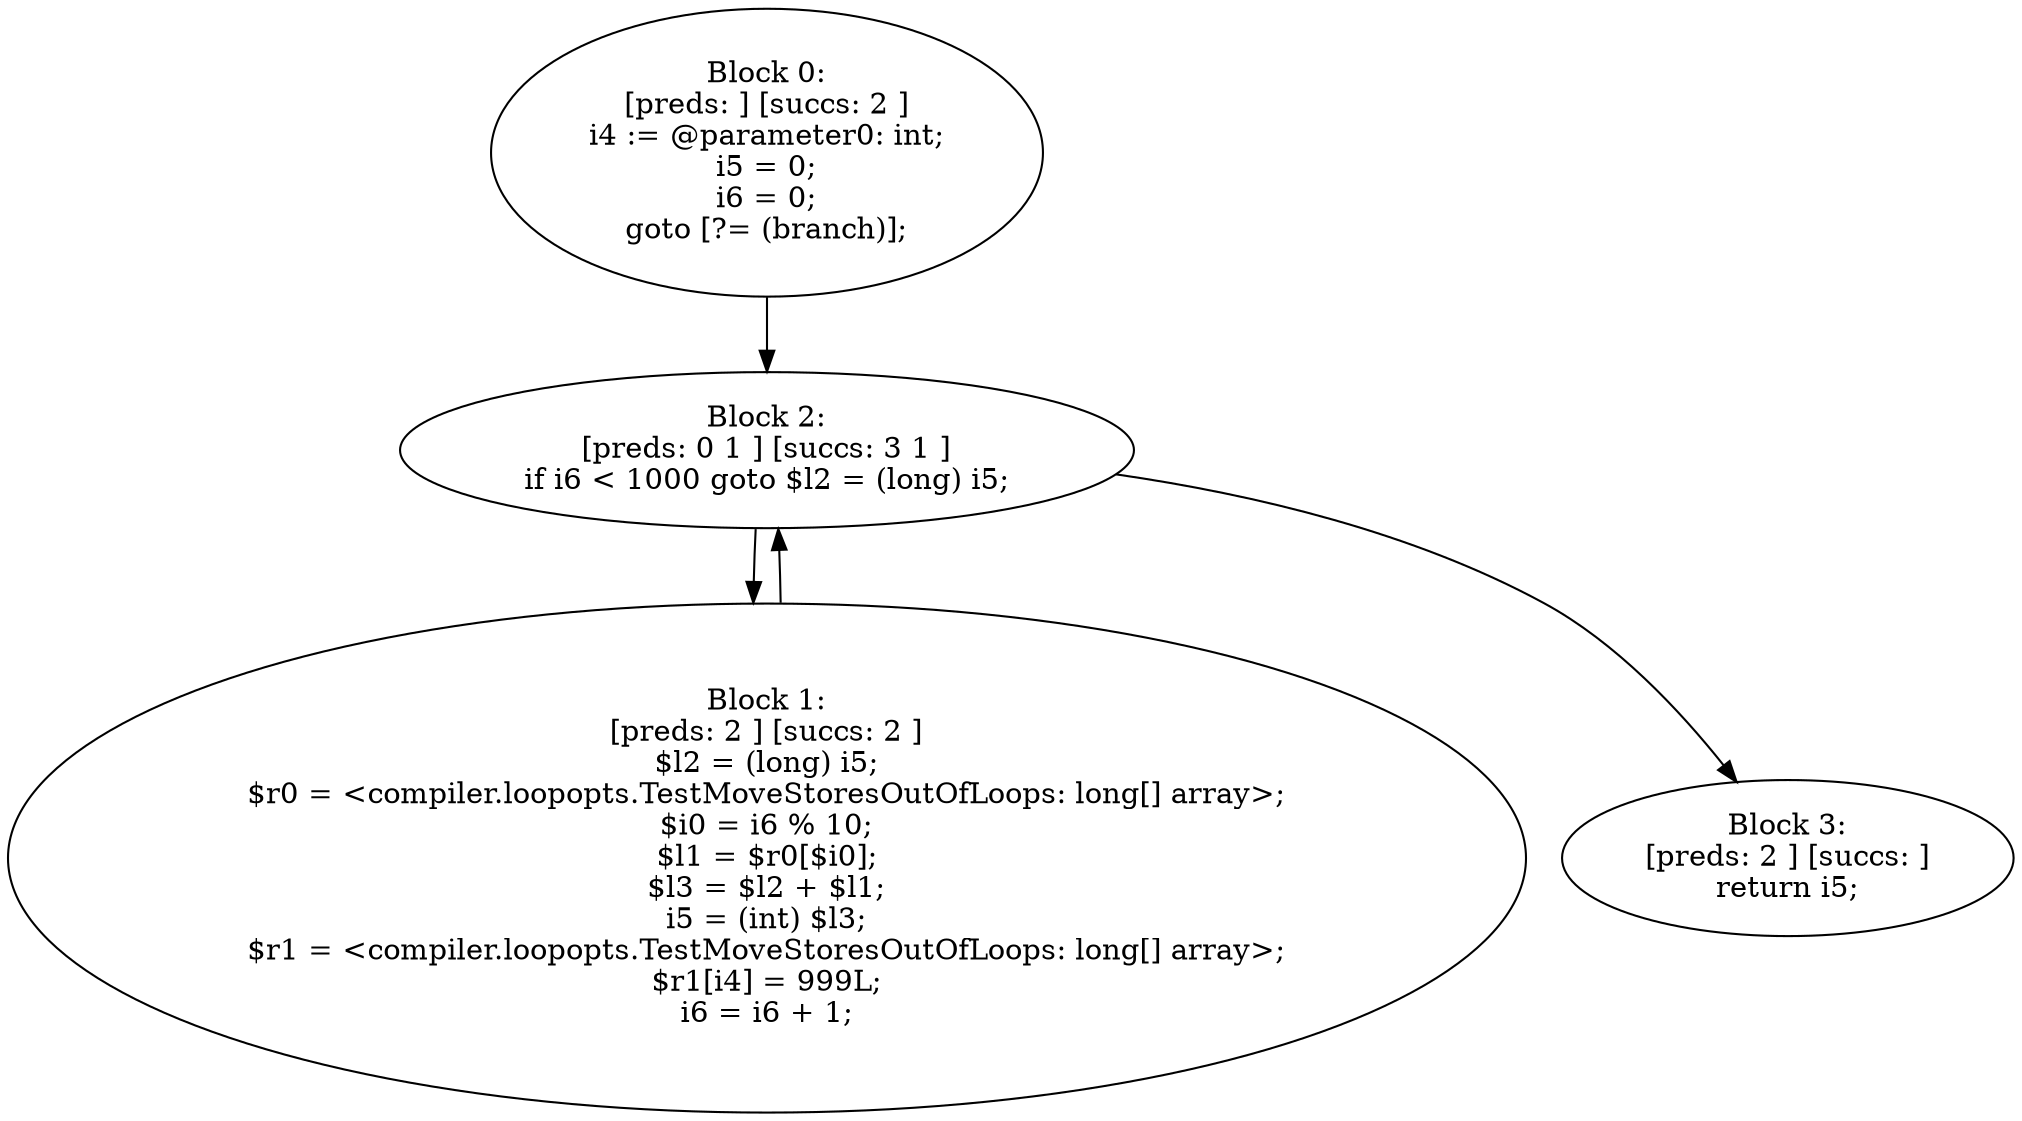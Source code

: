 digraph "unitGraph" {
    "Block 0:
[preds: ] [succs: 2 ]
i4 := @parameter0: int;
i5 = 0;
i6 = 0;
goto [?= (branch)];
"
    "Block 1:
[preds: 2 ] [succs: 2 ]
$l2 = (long) i5;
$r0 = <compiler.loopopts.TestMoveStoresOutOfLoops: long[] array>;
$i0 = i6 % 10;
$l1 = $r0[$i0];
$l3 = $l2 + $l1;
i5 = (int) $l3;
$r1 = <compiler.loopopts.TestMoveStoresOutOfLoops: long[] array>;
$r1[i4] = 999L;
i6 = i6 + 1;
"
    "Block 2:
[preds: 0 1 ] [succs: 3 1 ]
if i6 < 1000 goto $l2 = (long) i5;
"
    "Block 3:
[preds: 2 ] [succs: ]
return i5;
"
    "Block 0:
[preds: ] [succs: 2 ]
i4 := @parameter0: int;
i5 = 0;
i6 = 0;
goto [?= (branch)];
"->"Block 2:
[preds: 0 1 ] [succs: 3 1 ]
if i6 < 1000 goto $l2 = (long) i5;
";
    "Block 1:
[preds: 2 ] [succs: 2 ]
$l2 = (long) i5;
$r0 = <compiler.loopopts.TestMoveStoresOutOfLoops: long[] array>;
$i0 = i6 % 10;
$l1 = $r0[$i0];
$l3 = $l2 + $l1;
i5 = (int) $l3;
$r1 = <compiler.loopopts.TestMoveStoresOutOfLoops: long[] array>;
$r1[i4] = 999L;
i6 = i6 + 1;
"->"Block 2:
[preds: 0 1 ] [succs: 3 1 ]
if i6 < 1000 goto $l2 = (long) i5;
";
    "Block 2:
[preds: 0 1 ] [succs: 3 1 ]
if i6 < 1000 goto $l2 = (long) i5;
"->"Block 3:
[preds: 2 ] [succs: ]
return i5;
";
    "Block 2:
[preds: 0 1 ] [succs: 3 1 ]
if i6 < 1000 goto $l2 = (long) i5;
"->"Block 1:
[preds: 2 ] [succs: 2 ]
$l2 = (long) i5;
$r0 = <compiler.loopopts.TestMoveStoresOutOfLoops: long[] array>;
$i0 = i6 % 10;
$l1 = $r0[$i0];
$l3 = $l2 + $l1;
i5 = (int) $l3;
$r1 = <compiler.loopopts.TestMoveStoresOutOfLoops: long[] array>;
$r1[i4] = 999L;
i6 = i6 + 1;
";
}

